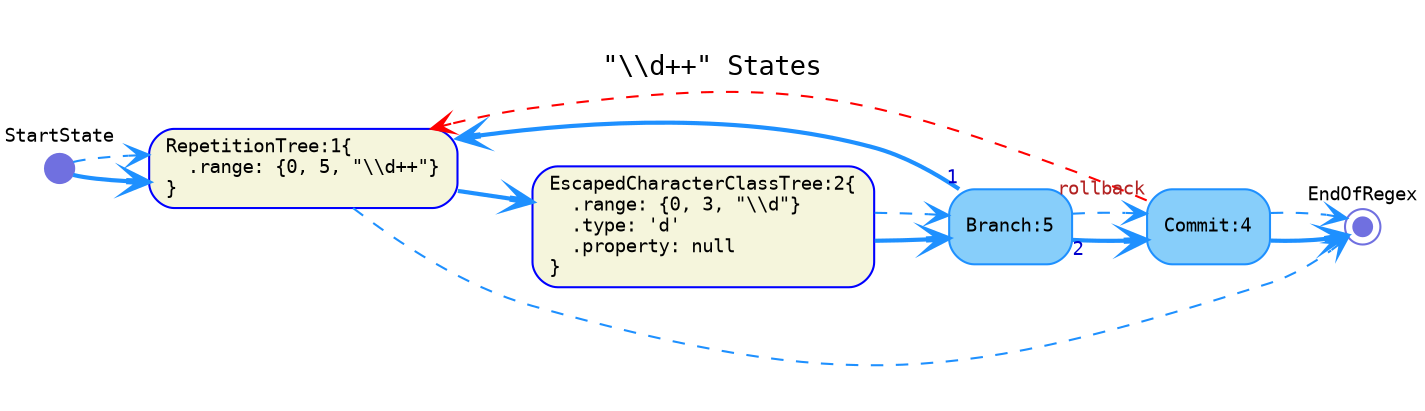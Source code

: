 digraph G {
  rankdir=LR;
  graph [fontname="Monospace", fontsize="13", pad="0.3"]
  labelloc="t";
  label="\"\\\\d++\" States";

  // tree-and-state nodes
  node [fontname="Monospace", fontsize= "9", shape="box", style="rounded,filled", color="Blue", fillcolor="Beige", fixedsize="false", width="0.75"]
  1[ label="RepetitionTree:1\{\l  .range: \{0, 5, \"\\\\d++\"\}\l\}\l" ]
  2[ label="EscapedCharacterClassTree:2\{\l  .range: \{0, 3, \"\\\\d\"\}\l  .type: 'd'\l  .property: null\l\}\l" ]

  // state nodes
  node [fontname="Monospace", fontsize= "9", shape="box", style="rounded,filled", color="DodgerBlue", fillcolor="LightSkyBlue", fixedsize="false", width="0.75"]
  4[ label="Commit:4\l" ]
  5[ label="Branch:5\l" ]

  // end nodes
  node [fontname="Monospace", fontsize= "9", shape="doublecircle", style="rounded,filled", color="#7070E0", fillcolor="#7070E0", fixedsize="true", width="0.12"]
  EndOfRegex[ label="EndOfRegex\l\l\l\l" ]

  // start nodes
  node [fontname="Monospace", fontsize= "9", shape="circle", style="rounded,filled", color="#7070E0", fillcolor="#7070E0", fixedsize="true", width="0.20"]
  StartState[ label="StartState\l\l\l\l" ]

  // back-reference edges
  edge [fontname="Monospace", fontsize="9", style="dashed", color="Red", fontcolor="Firebrick", arrowhead="vee", arrowtail="none", dir="both"]
  4 -> 1 [ label="",  taillabel="rollback" ]

  // successor edges
  edge [fontname="Monospace", fontsize="9", style="bold", color="DodgerBlue", fontcolor="MediumBlue", arrowhead="vee", arrowtail="none", dir="both"]
  1 -> 2 [ label="",  taillabel="" ]
  2 -> 5 [ label="",  taillabel="" ]
  4 -> EndOfRegex [ label="",  taillabel="" ]
  5 -> 1 [ label="",  taillabel="1" ]
  5 -> 4 [ label="",  taillabel="2" ]
  StartState -> 1 [ label="",  taillabel="" ]

  // continuation edges
  edge [fontname="Monospace", fontsize="9", style="dashed", color="DodgerBlue", fontcolor="MediumBlue", arrowhead="vee", arrowtail="none", dir="both"]
  1 -> EndOfRegex [ label="",  taillabel="" ]
  2 -> 5 [ label="",  taillabel="" ]
  4 -> EndOfRegex [ label="",  taillabel="" ]
  5 -> 4 [ label="",  taillabel="" ]
  StartState -> 1 [ label="",  taillabel="" ]
}
